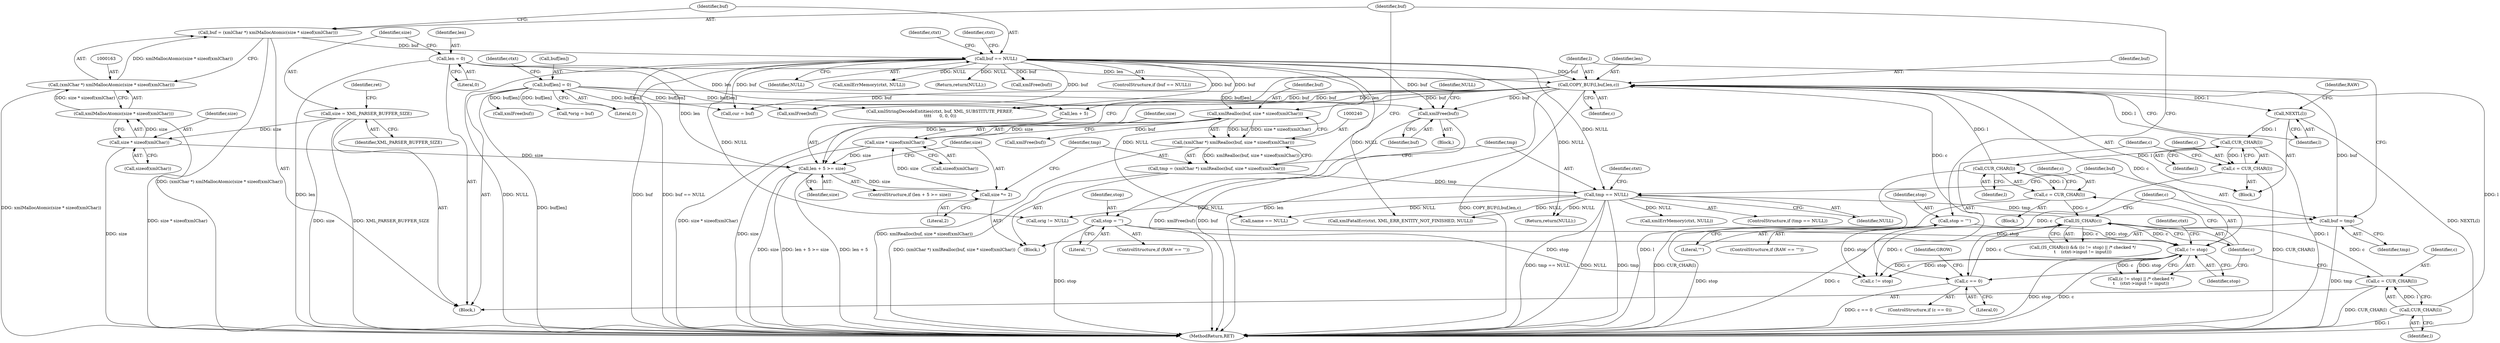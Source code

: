 digraph "0_Chrome_d0947db40187f4708c58e64cbd6013faf9eddeed_20@pointer" {
"1000308" [label="(Call,xmlFree(buf))"];
"1000262" [label="(Call,COPY_BUF(l,buf,len,c))"];
"1000284" [label="(Call,CUR_CHAR(l))"];
"1000267" [label="(Call,NEXTL(l))"];
"1000294" [label="(Call,CUR_CHAR(l))"];
"1000204" [label="(Call,CUR_CHAR(l))"];
"1000259" [label="(Call,buf = tmp)"];
"1000248" [label="(Call,tmp == NULL)"];
"1000237" [label="(Call,tmp = (xmlChar *) xmlRealloc(buf, size * sizeof(xmlChar)))"];
"1000239" [label="(Call,(xmlChar *) xmlRealloc(buf, size * sizeof(xmlChar)))"];
"1000241" [label="(Call,xmlRealloc(buf, size * sizeof(xmlChar)))"];
"1000170" [label="(Call,buf == NULL)"];
"1000160" [label="(Call,buf = (xmlChar *) xmlMallocAtomic(size * sizeof(xmlChar)))"];
"1000162" [label="(Call,(xmlChar *) xmlMallocAtomic(size * sizeof(xmlChar)))"];
"1000164" [label="(Call,xmlMallocAtomic(size * sizeof(xmlChar)))"];
"1000165" [label="(Call,size * sizeof(xmlChar))"];
"1000122" [label="(Call,size = XML_PARSER_BUFFER_SIZE)"];
"1000243" [label="(Call,size * sizeof(xmlChar))"];
"1000234" [label="(Call,size *= 2)"];
"1000227" [label="(Call,len + 5 >= size)"];
"1000118" [label="(Call,len = 0)"];
"1000209" [label="(Call,IS_CHAR(c))"];
"1000292" [label="(Call,c = CUR_CHAR(l))"];
"1000202" [label="(Call,c = CUR_CHAR(l))"];
"1000287" [label="(Call,c == 0)"];
"1000282" [label="(Call,c = CUR_CHAR(l))"];
"1000212" [label="(Call,c != stop)"];
"1000141" [label="(Call,stop = '\"')"];
"1000149" [label="(Call,stop = '\'')"];
"1000296" [label="(Call,buf[len] = 0)"];
"1000172" [label="(Identifier,NULL)"];
"1000174" [label="(Call,xmlErrMemory(ctxt, NULL))"];
"1000293" [label="(Identifier,c)"];
"1000265" [label="(Identifier,len)"];
"1000309" [label="(Identifier,buf)"];
"1000175" [label="(Identifier,ctxt)"];
"1000255" [label="(Call,xmlFree(buf))"];
"1000307" [label="(Block,)"];
"1000290" [label="(Block,)"];
"1000123" [label="(Identifier,size)"];
"1000286" [label="(ControlStructure,if (c == 0))"];
"1000151" [label="(Literal,'\'')"];
"1000165" [label="(Call,size * sizeof(xmlChar))"];
"1000213" [label="(Identifier,c)"];
"1000287" [label="(Call,c == 0)"];
"1000259" [label="(Call,buf = tmp)"];
"1000282" [label="(Call,c = CUR_CHAR(l))"];
"1000208" [label="(Call,(IS_CHAR(c)) && ((c != stop) || /* checked */\n\t    (ctxt->input != input)))"];
"1000202" [label="(Call,c = CUR_CHAR(l))"];
"1000239" [label="(Call,(xmlChar *) xmlRealloc(buf, size * sizeof(xmlChar)))"];
"1000252" [label="(Call,xmlErrMemory(ctxt, NULL))"];
"1000247" [label="(ControlStructure,if (tmp == NULL))"];
"1000263" [label="(Identifier,l)"];
"1000161" [label="(Identifier,buf)"];
"1000217" [label="(Identifier,ctxt)"];
"1000304" [label="(Identifier,ctxt)"];
"1000267" [label="(Call,NEXTL(l))"];
"1000145" [label="(ControlStructure,if (RAW == '\''))"];
"1000249" [label="(Identifier,tmp)"];
"1000296" [label="(Call,buf[len] = 0)"];
"1000124" [label="(Identifier,XML_PARSER_BUFFER_SIZE)"];
"1000243" [label="(Call,size * sizeof(xmlChar))"];
"1000434" [label="(Call,xmlFree(buf))"];
"1000295" [label="(Identifier,l)"];
"1000418" [label="(Call,xmlStringDecodeEntities(ctxt, buf, XML_SUBSTITUTE_PEREF,\n \t\t\t\t      0, 0, 0))"];
"1000199" [label="(Return,return(NULL);)"];
"1000264" [label="(Identifier,buf)"];
"1000212" [label="(Call,c != stop)"];
"1000122" [label="(Call,size = XML_PARSER_BUFFER_SIZE)"];
"1000197" [label="(Call,xmlFree(buf))"];
"1000118" [label="(Call,len = 0)"];
"1000285" [label="(Identifier,l)"];
"1000312" [label="(Call,cur = buf)"];
"1000235" [label="(Identifier,size)"];
"1000143" [label="(Literal,'\"')"];
"1000171" [label="(Identifier,buf)"];
"1000162" [label="(Call,(xmlChar *) xmlMallocAtomic(size * sizeof(xmlChar)))"];
"1000231" [label="(Identifier,size)"];
"1000237" [label="(Call,tmp = (xmlChar *) xmlRealloc(buf, size * sizeof(xmlChar)))"];
"1000137" [label="(ControlStructure,if (RAW == '\"'))"];
"1000166" [label="(Identifier,size)"];
"1000272" [label="(Identifier,RAW)"];
"1000292" [label="(Call,c = CUR_CHAR(l))"];
"1000210" [label="(Identifier,c)"];
"1000169" [label="(ControlStructure,if (buf == NULL))"];
"1000289" [label="(Literal,0)"];
"1000426" [label="(Call,orig != NULL)"];
"1000205" [label="(Identifier,l)"];
"1000141" [label="(Call,stop = '\"')"];
"1000149" [label="(Call,stop = '\'')"];
"1000130" [label="(Identifier,ret)"];
"1000429" [label="(Call,*orig = buf)"];
"1000241" [label="(Call,xmlRealloc(buf, size * sizeof(xmlChar)))"];
"1000253" [label="(Identifier,ctxt)"];
"1000250" [label="(Identifier,NULL)"];
"1000245" [label="(Call,sizeof(xmlChar))"];
"1000403" [label="(Call,c != stop)"];
"1000288" [label="(Identifier,c)"];
"1000308" [label="(Call,xmlFree(buf))"];
"1000170" [label="(Call,buf == NULL)"];
"1000297" [label="(Call,buf[len])"];
"1000232" [label="(Block,)"];
"1000294" [label="(Call,CUR_CHAR(l))"];
"1000236" [label="(Literal,2)"];
"1000112" [label="(Block,)"];
"1000225" [label="(Block,)"];
"1000209" [label="(Call,IS_CHAR(c))"];
"1000311" [label="(Identifier,NULL)"];
"1000227" [label="(Call,len + 5 >= size)"];
"1000291" [label="(Identifier,GROW)"];
"1000211" [label="(Call,(c != stop) || /* checked */\n\t    (ctxt->input != input))"];
"1000262" [label="(Call,COPY_BUF(l,buf,len,c))"];
"1000234" [label="(Call,size *= 2)"];
"1000354" [label="(Call,name == NULL)"];
"1000150" [label="(Identifier,stop)"];
"1000407" [label="(Call,xmlFatalErr(ctxt, XML_ERR_ENTITY_NOT_FINISHED, NULL))"];
"1000411" [label="(Call,xmlFree(buf))"];
"1000238" [label="(Identifier,tmp)"];
"1000142" [label="(Identifier,stop)"];
"1000226" [label="(ControlStructure,if (len + 5 >= size))"];
"1000181" [label="(Identifier,ctxt)"];
"1000214" [label="(Identifier,stop)"];
"1000261" [label="(Identifier,tmp)"];
"1000310" [label="(Return,return(NULL);)"];
"1000438" [label="(MethodReturn,RET)"];
"1000283" [label="(Identifier,c)"];
"1000242" [label="(Identifier,buf)"];
"1000284" [label="(Call,CUR_CHAR(l))"];
"1000120" [label="(Literal,0)"];
"1000244" [label="(Identifier,size)"];
"1000268" [label="(Identifier,l)"];
"1000164" [label="(Call,xmlMallocAtomic(size * sizeof(xmlChar)))"];
"1000260" [label="(Identifier,buf)"];
"1000300" [label="(Literal,0)"];
"1000119" [label="(Identifier,len)"];
"1000248" [label="(Call,tmp == NULL)"];
"1000203" [label="(Identifier,c)"];
"1000204" [label="(Call,CUR_CHAR(l))"];
"1000160" [label="(Call,buf = (xmlChar *) xmlMallocAtomic(size * sizeof(xmlChar)))"];
"1000167" [label="(Call,sizeof(xmlChar))"];
"1000228" [label="(Call,len + 5)"];
"1000266" [label="(Identifier,c)"];
"1000308" -> "1000307"  [label="AST: "];
"1000308" -> "1000309"  [label="CFG: "];
"1000309" -> "1000308"  [label="AST: "];
"1000311" -> "1000308"  [label="CFG: "];
"1000308" -> "1000438"  [label="DDG: buf"];
"1000308" -> "1000438"  [label="DDG: xmlFree(buf)"];
"1000262" -> "1000308"  [label="DDG: buf"];
"1000296" -> "1000308"  [label="DDG: buf[len]"];
"1000170" -> "1000308"  [label="DDG: buf"];
"1000262" -> "1000225"  [label="AST: "];
"1000262" -> "1000266"  [label="CFG: "];
"1000263" -> "1000262"  [label="AST: "];
"1000264" -> "1000262"  [label="AST: "];
"1000265" -> "1000262"  [label="AST: "];
"1000266" -> "1000262"  [label="AST: "];
"1000268" -> "1000262"  [label="CFG: "];
"1000262" -> "1000438"  [label="DDG: len"];
"1000262" -> "1000438"  [label="DDG: COPY_BUF(l,buf,len,c)"];
"1000262" -> "1000227"  [label="DDG: len"];
"1000262" -> "1000228"  [label="DDG: len"];
"1000262" -> "1000241"  [label="DDG: buf"];
"1000284" -> "1000262"  [label="DDG: l"];
"1000294" -> "1000262"  [label="DDG: l"];
"1000204" -> "1000262"  [label="DDG: l"];
"1000259" -> "1000262"  [label="DDG: buf"];
"1000170" -> "1000262"  [label="DDG: buf"];
"1000118" -> "1000262"  [label="DDG: len"];
"1000209" -> "1000262"  [label="DDG: c"];
"1000212" -> "1000262"  [label="DDG: c"];
"1000262" -> "1000267"  [label="DDG: l"];
"1000262" -> "1000312"  [label="DDG: buf"];
"1000262" -> "1000411"  [label="DDG: buf"];
"1000262" -> "1000418"  [label="DDG: buf"];
"1000284" -> "1000282"  [label="AST: "];
"1000284" -> "1000285"  [label="CFG: "];
"1000285" -> "1000284"  [label="AST: "];
"1000282" -> "1000284"  [label="CFG: "];
"1000284" -> "1000438"  [label="DDG: l"];
"1000284" -> "1000282"  [label="DDG: l"];
"1000267" -> "1000284"  [label="DDG: l"];
"1000284" -> "1000294"  [label="DDG: l"];
"1000267" -> "1000225"  [label="AST: "];
"1000267" -> "1000268"  [label="CFG: "];
"1000268" -> "1000267"  [label="AST: "];
"1000272" -> "1000267"  [label="CFG: "];
"1000267" -> "1000438"  [label="DDG: NEXTL(l)"];
"1000294" -> "1000292"  [label="AST: "];
"1000294" -> "1000295"  [label="CFG: "];
"1000295" -> "1000294"  [label="AST: "];
"1000292" -> "1000294"  [label="CFG: "];
"1000294" -> "1000438"  [label="DDG: l"];
"1000294" -> "1000292"  [label="DDG: l"];
"1000204" -> "1000202"  [label="AST: "];
"1000204" -> "1000205"  [label="CFG: "];
"1000205" -> "1000204"  [label="AST: "];
"1000202" -> "1000204"  [label="CFG: "];
"1000204" -> "1000438"  [label="DDG: l"];
"1000204" -> "1000202"  [label="DDG: l"];
"1000259" -> "1000232"  [label="AST: "];
"1000259" -> "1000261"  [label="CFG: "];
"1000260" -> "1000259"  [label="AST: "];
"1000261" -> "1000259"  [label="AST: "];
"1000263" -> "1000259"  [label="CFG: "];
"1000259" -> "1000438"  [label="DDG: tmp"];
"1000248" -> "1000259"  [label="DDG: tmp"];
"1000248" -> "1000247"  [label="AST: "];
"1000248" -> "1000250"  [label="CFG: "];
"1000249" -> "1000248"  [label="AST: "];
"1000250" -> "1000248"  [label="AST: "];
"1000253" -> "1000248"  [label="CFG: "];
"1000260" -> "1000248"  [label="CFG: "];
"1000248" -> "1000438"  [label="DDG: tmp == NULL"];
"1000248" -> "1000438"  [label="DDG: NULL"];
"1000248" -> "1000438"  [label="DDG: tmp"];
"1000237" -> "1000248"  [label="DDG: tmp"];
"1000170" -> "1000248"  [label="DDG: NULL"];
"1000248" -> "1000252"  [label="DDG: NULL"];
"1000248" -> "1000310"  [label="DDG: NULL"];
"1000248" -> "1000354"  [label="DDG: NULL"];
"1000248" -> "1000407"  [label="DDG: NULL"];
"1000248" -> "1000426"  [label="DDG: NULL"];
"1000237" -> "1000232"  [label="AST: "];
"1000237" -> "1000239"  [label="CFG: "];
"1000238" -> "1000237"  [label="AST: "];
"1000239" -> "1000237"  [label="AST: "];
"1000249" -> "1000237"  [label="CFG: "];
"1000237" -> "1000438"  [label="DDG: (xmlChar *) xmlRealloc(buf, size * sizeof(xmlChar))"];
"1000239" -> "1000237"  [label="DDG: xmlRealloc(buf, size * sizeof(xmlChar))"];
"1000239" -> "1000241"  [label="CFG: "];
"1000240" -> "1000239"  [label="AST: "];
"1000241" -> "1000239"  [label="AST: "];
"1000239" -> "1000438"  [label="DDG: xmlRealloc(buf, size * sizeof(xmlChar))"];
"1000241" -> "1000239"  [label="DDG: buf"];
"1000241" -> "1000239"  [label="DDG: size * sizeof(xmlChar)"];
"1000241" -> "1000243"  [label="CFG: "];
"1000242" -> "1000241"  [label="AST: "];
"1000243" -> "1000241"  [label="AST: "];
"1000241" -> "1000438"  [label="DDG: size * sizeof(xmlChar)"];
"1000170" -> "1000241"  [label="DDG: buf"];
"1000243" -> "1000241"  [label="DDG: size"];
"1000241" -> "1000255"  [label="DDG: buf"];
"1000170" -> "1000169"  [label="AST: "];
"1000170" -> "1000172"  [label="CFG: "];
"1000171" -> "1000170"  [label="AST: "];
"1000172" -> "1000170"  [label="AST: "];
"1000175" -> "1000170"  [label="CFG: "];
"1000181" -> "1000170"  [label="CFG: "];
"1000170" -> "1000438"  [label="DDG: NULL"];
"1000170" -> "1000438"  [label="DDG: buf"];
"1000170" -> "1000438"  [label="DDG: buf == NULL"];
"1000160" -> "1000170"  [label="DDG: buf"];
"1000170" -> "1000174"  [label="DDG: NULL"];
"1000170" -> "1000197"  [label="DDG: buf"];
"1000170" -> "1000199"  [label="DDG: NULL"];
"1000170" -> "1000310"  [label="DDG: NULL"];
"1000170" -> "1000312"  [label="DDG: buf"];
"1000170" -> "1000354"  [label="DDG: NULL"];
"1000170" -> "1000407"  [label="DDG: NULL"];
"1000170" -> "1000411"  [label="DDG: buf"];
"1000170" -> "1000418"  [label="DDG: buf"];
"1000170" -> "1000426"  [label="DDG: NULL"];
"1000160" -> "1000112"  [label="AST: "];
"1000160" -> "1000162"  [label="CFG: "];
"1000161" -> "1000160"  [label="AST: "];
"1000162" -> "1000160"  [label="AST: "];
"1000171" -> "1000160"  [label="CFG: "];
"1000160" -> "1000438"  [label="DDG: (xmlChar *) xmlMallocAtomic(size * sizeof(xmlChar))"];
"1000162" -> "1000160"  [label="DDG: xmlMallocAtomic(size * sizeof(xmlChar))"];
"1000162" -> "1000164"  [label="CFG: "];
"1000163" -> "1000162"  [label="AST: "];
"1000164" -> "1000162"  [label="AST: "];
"1000162" -> "1000438"  [label="DDG: xmlMallocAtomic(size * sizeof(xmlChar))"];
"1000164" -> "1000162"  [label="DDG: size * sizeof(xmlChar)"];
"1000164" -> "1000165"  [label="CFG: "];
"1000165" -> "1000164"  [label="AST: "];
"1000164" -> "1000438"  [label="DDG: size * sizeof(xmlChar)"];
"1000165" -> "1000164"  [label="DDG: size"];
"1000165" -> "1000167"  [label="CFG: "];
"1000166" -> "1000165"  [label="AST: "];
"1000167" -> "1000165"  [label="AST: "];
"1000165" -> "1000438"  [label="DDG: size"];
"1000122" -> "1000165"  [label="DDG: size"];
"1000165" -> "1000227"  [label="DDG: size"];
"1000122" -> "1000112"  [label="AST: "];
"1000122" -> "1000124"  [label="CFG: "];
"1000123" -> "1000122"  [label="AST: "];
"1000124" -> "1000122"  [label="AST: "];
"1000130" -> "1000122"  [label="CFG: "];
"1000122" -> "1000438"  [label="DDG: size"];
"1000122" -> "1000438"  [label="DDG: XML_PARSER_BUFFER_SIZE"];
"1000243" -> "1000245"  [label="CFG: "];
"1000244" -> "1000243"  [label="AST: "];
"1000245" -> "1000243"  [label="AST: "];
"1000243" -> "1000438"  [label="DDG: size"];
"1000243" -> "1000227"  [label="DDG: size"];
"1000234" -> "1000243"  [label="DDG: size"];
"1000234" -> "1000232"  [label="AST: "];
"1000234" -> "1000236"  [label="CFG: "];
"1000235" -> "1000234"  [label="AST: "];
"1000236" -> "1000234"  [label="AST: "];
"1000238" -> "1000234"  [label="CFG: "];
"1000227" -> "1000234"  [label="DDG: size"];
"1000227" -> "1000226"  [label="AST: "];
"1000227" -> "1000231"  [label="CFG: "];
"1000228" -> "1000227"  [label="AST: "];
"1000231" -> "1000227"  [label="AST: "];
"1000235" -> "1000227"  [label="CFG: "];
"1000263" -> "1000227"  [label="CFG: "];
"1000227" -> "1000438"  [label="DDG: len + 5 >= size"];
"1000227" -> "1000438"  [label="DDG: len + 5"];
"1000227" -> "1000438"  [label="DDG: size"];
"1000118" -> "1000227"  [label="DDG: len"];
"1000118" -> "1000112"  [label="AST: "];
"1000118" -> "1000120"  [label="CFG: "];
"1000119" -> "1000118"  [label="AST: "];
"1000120" -> "1000118"  [label="AST: "];
"1000123" -> "1000118"  [label="CFG: "];
"1000118" -> "1000438"  [label="DDG: len"];
"1000118" -> "1000228"  [label="DDG: len"];
"1000209" -> "1000208"  [label="AST: "];
"1000209" -> "1000210"  [label="CFG: "];
"1000210" -> "1000209"  [label="AST: "];
"1000213" -> "1000209"  [label="CFG: "];
"1000208" -> "1000209"  [label="CFG: "];
"1000209" -> "1000438"  [label="DDG: c"];
"1000209" -> "1000208"  [label="DDG: c"];
"1000292" -> "1000209"  [label="DDG: c"];
"1000202" -> "1000209"  [label="DDG: c"];
"1000287" -> "1000209"  [label="DDG: c"];
"1000209" -> "1000212"  [label="DDG: c"];
"1000209" -> "1000403"  [label="DDG: c"];
"1000292" -> "1000290"  [label="AST: "];
"1000293" -> "1000292"  [label="AST: "];
"1000210" -> "1000292"  [label="CFG: "];
"1000292" -> "1000438"  [label="DDG: CUR_CHAR(l)"];
"1000202" -> "1000112"  [label="AST: "];
"1000203" -> "1000202"  [label="AST: "];
"1000210" -> "1000202"  [label="CFG: "];
"1000202" -> "1000438"  [label="DDG: CUR_CHAR(l)"];
"1000287" -> "1000286"  [label="AST: "];
"1000287" -> "1000289"  [label="CFG: "];
"1000288" -> "1000287"  [label="AST: "];
"1000289" -> "1000287"  [label="AST: "];
"1000210" -> "1000287"  [label="CFG: "];
"1000291" -> "1000287"  [label="CFG: "];
"1000287" -> "1000438"  [label="DDG: c == 0"];
"1000282" -> "1000287"  [label="DDG: c"];
"1000282" -> "1000225"  [label="AST: "];
"1000283" -> "1000282"  [label="AST: "];
"1000288" -> "1000282"  [label="CFG: "];
"1000282" -> "1000438"  [label="DDG: CUR_CHAR(l)"];
"1000212" -> "1000211"  [label="AST: "];
"1000212" -> "1000214"  [label="CFG: "];
"1000213" -> "1000212"  [label="AST: "];
"1000214" -> "1000212"  [label="AST: "];
"1000217" -> "1000212"  [label="CFG: "];
"1000211" -> "1000212"  [label="CFG: "];
"1000212" -> "1000438"  [label="DDG: stop"];
"1000212" -> "1000438"  [label="DDG: c"];
"1000212" -> "1000211"  [label="DDG: c"];
"1000212" -> "1000211"  [label="DDG: stop"];
"1000141" -> "1000212"  [label="DDG: stop"];
"1000149" -> "1000212"  [label="DDG: stop"];
"1000212" -> "1000403"  [label="DDG: c"];
"1000212" -> "1000403"  [label="DDG: stop"];
"1000141" -> "1000137"  [label="AST: "];
"1000141" -> "1000143"  [label="CFG: "];
"1000142" -> "1000141"  [label="AST: "];
"1000143" -> "1000141"  [label="AST: "];
"1000161" -> "1000141"  [label="CFG: "];
"1000141" -> "1000438"  [label="DDG: stop"];
"1000141" -> "1000403"  [label="DDG: stop"];
"1000149" -> "1000145"  [label="AST: "];
"1000149" -> "1000151"  [label="CFG: "];
"1000150" -> "1000149"  [label="AST: "];
"1000151" -> "1000149"  [label="AST: "];
"1000161" -> "1000149"  [label="CFG: "];
"1000149" -> "1000438"  [label="DDG: stop"];
"1000149" -> "1000403"  [label="DDG: stop"];
"1000296" -> "1000112"  [label="AST: "];
"1000296" -> "1000300"  [label="CFG: "];
"1000297" -> "1000296"  [label="AST: "];
"1000300" -> "1000296"  [label="AST: "];
"1000304" -> "1000296"  [label="CFG: "];
"1000296" -> "1000438"  [label="DDG: buf[len]"];
"1000296" -> "1000312"  [label="DDG: buf[len]"];
"1000296" -> "1000411"  [label="DDG: buf[len]"];
"1000296" -> "1000418"  [label="DDG: buf[len]"];
"1000296" -> "1000429"  [label="DDG: buf[len]"];
"1000296" -> "1000434"  [label="DDG: buf[len]"];
}
